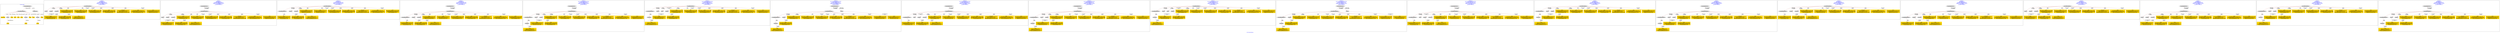 digraph n0 {
fontcolor="blue"
remincross="true"
label="s10-s-18-artworks.json"
subgraph cluster_0 {
label="1-correct model"
n2[style="filled",color="white",fillcolor="lightgray",label="CulturalHeritageObject1"];
n3[shape="plaintext",style="filled",fillcolor="gold",label="dateCreated"];
n4[style="filled",color="white",fillcolor="lightgray",label="Person1"];
n5[shape="plaintext",style="filled",fillcolor="gold",label="values"];
n6[shape="plaintext",style="filled",fillcolor="gold",label="values"];
n7[shape="plaintext",style="filled",fillcolor="gold",label="values"];
n8[shape="plaintext",style="filled",fillcolor="gold",label="values"];
n9[style="filled",color="white",fillcolor="lightgray",label="Concept1"];
n10[shape="plaintext",style="filled",fillcolor="gold",label="values"];
n11[shape="plaintext",style="filled",fillcolor="gold",label="values"];
n12[style="filled",color="white",fillcolor="lightgray",label="Concept2"];
n13[shape="plaintext",style="filled",fillcolor="gold",label="values"];
n14[style="filled",color="white",fillcolor="lightgray",label="EuropeanaAggregation1"];
n15[style="filled",color="white",fillcolor="lightgray",label="WebResource1"];
n16[shape="plaintext",style="filled",fillcolor="gold",label="values"];
n17[shape="plaintext",style="filled",fillcolor="gold",label="values"];
n18[shape="plaintext",style="filled",fillcolor="gold",label="values"];
}
subgraph cluster_1 {
label="candidate 0\nlink coherence:1.0\nnode coherence:1.0\nconfidence:0.4608601475055122\nmapping score:0.5869533825018374\ncost:12.99993\n-precision:0.62-recall:0.5"
n20[style="filled",color="white",fillcolor="lightgray",label="CulturalHeritageObject1"];
n21[style="filled",color="white",fillcolor="lightgray",label="Person1"];
n22[style="filled",color="white",fillcolor="lightgray",label="Concept1"];
n23[style="filled",color="white",fillcolor="lightgray",label="Document1"];
n24[shape="plaintext",style="filled",fillcolor="gold",label="values\n[CulturalHeritageObject,provenance,0.317]\n[Person,nameOfThePerson,0.317]\n[CulturalHeritageObject,description,0.217]\n[Document,classLink,0.149]"];
n25[shape="plaintext",style="filled",fillcolor="gold",label="values\n[CulturalHeritageObject,created,0.466]\n[CulturalHeritageObject,description,0.29]\n[CulturalHeritageObject,provenance,0.14]\n[Concept,prefLabel,0.104]"];
n26[shape="plaintext",style="filled",fillcolor="gold",label="values\n[CulturalHeritageObject,description,0.508]\n[CulturalHeritageObject,title,0.217]\n[CulturalHeritageObject,provenance,0.169]\n[Concept,prefLabel,0.106]"];
n27[shape="plaintext",style="filled",fillcolor="gold",label="values\n[CulturalHeritageObject,description,0.481]\n[CulturalHeritageObject,provenance,0.255]\n[CulturalHeritageObject,title,0.202]\n[Person,dateOfDeath,0.062]"];
n28[shape="plaintext",style="filled",fillcolor="gold",label="values\n[Document,classLink,0.591]\n[WebResource,classLink,0.374]\n[CulturalHeritageObject,description,0.028]\n[Person,nameOfThePerson,0.007]"];
n29[shape="plaintext",style="filled",fillcolor="gold",label="values\n[CulturalHeritageObject,provenance,0.748]\n[CulturalHeritageObject,description,0.168]\n[CulturalHeritageObject,title,0.057]\n[Person,nameOfThePerson,0.027]"];
n30[shape="plaintext",style="filled",fillcolor="gold",label="values\n[CulturalHeritageObject,medium,0.792]\n[CulturalHeritageObject,provenance,0.098]\n[CulturalHeritageObject,description,0.055]\n[Concept,prefLabel,0.055]"];
n31[shape="plaintext",style="filled",fillcolor="gold",label="dateCreated\n[CulturalHeritageObject,created,0.53]\n[Person,dateOfDeath,0.301]\n[CulturalHeritageObject,provenance,0.111]\n[CulturalHeritageObject,description,0.058]"];
n32[shape="plaintext",style="filled",fillcolor="gold",label="values\n[CulturalHeritageObject,extent,0.47]\n[CulturalHeritageObject,provenance,0.208]\n[CulturalHeritageObject,accessionNumber,0.193]\n[Person,nameOfThePerson,0.129]"];
n33[shape="plaintext",style="filled",fillcolor="gold",label="values\n[CulturalHeritageObject,description,0.585]\n[CulturalHeritageObject,title,0.19]\n[CulturalHeritageObject,provenance,0.166]\n[WebResource,classLink,0.059]"];
}
subgraph cluster_2 {
label="candidate 1\nlink coherence:1.0\nnode coherence:1.0\nconfidence:0.4608601475055122\nmapping score:0.5869533825018374\ncost:13.99989\n-precision:0.64-recall:0.56"
n35[style="filled",color="white",fillcolor="lightgray",label="CulturalHeritageObject1"];
n36[style="filled",color="white",fillcolor="lightgray",label="Person1"];
n37[style="filled",color="white",fillcolor="lightgray",label="Concept1"];
n38[style="filled",color="white",fillcolor="lightgray",label="Document1"];
n39[style="filled",color="white",fillcolor="lightgray",label="EuropeanaAggregation1"];
n40[shape="plaintext",style="filled",fillcolor="gold",label="values\n[CulturalHeritageObject,provenance,0.317]\n[Person,nameOfThePerson,0.317]\n[CulturalHeritageObject,description,0.217]\n[Document,classLink,0.149]"];
n41[shape="plaintext",style="filled",fillcolor="gold",label="values\n[CulturalHeritageObject,created,0.466]\n[CulturalHeritageObject,description,0.29]\n[CulturalHeritageObject,provenance,0.14]\n[Concept,prefLabel,0.104]"];
n42[shape="plaintext",style="filled",fillcolor="gold",label="values\n[CulturalHeritageObject,description,0.508]\n[CulturalHeritageObject,title,0.217]\n[CulturalHeritageObject,provenance,0.169]\n[Concept,prefLabel,0.106]"];
n43[shape="plaintext",style="filled",fillcolor="gold",label="values\n[CulturalHeritageObject,description,0.481]\n[CulturalHeritageObject,provenance,0.255]\n[CulturalHeritageObject,title,0.202]\n[Person,dateOfDeath,0.062]"];
n44[shape="plaintext",style="filled",fillcolor="gold",label="values\n[Document,classLink,0.591]\n[WebResource,classLink,0.374]\n[CulturalHeritageObject,description,0.028]\n[Person,nameOfThePerson,0.007]"];
n45[shape="plaintext",style="filled",fillcolor="gold",label="values\n[CulturalHeritageObject,provenance,0.748]\n[CulturalHeritageObject,description,0.168]\n[CulturalHeritageObject,title,0.057]\n[Person,nameOfThePerson,0.027]"];
n46[shape="plaintext",style="filled",fillcolor="gold",label="values\n[CulturalHeritageObject,medium,0.792]\n[CulturalHeritageObject,provenance,0.098]\n[CulturalHeritageObject,description,0.055]\n[Concept,prefLabel,0.055]"];
n47[shape="plaintext",style="filled",fillcolor="gold",label="dateCreated\n[CulturalHeritageObject,created,0.53]\n[Person,dateOfDeath,0.301]\n[CulturalHeritageObject,provenance,0.111]\n[CulturalHeritageObject,description,0.058]"];
n48[shape="plaintext",style="filled",fillcolor="gold",label="values\n[CulturalHeritageObject,extent,0.47]\n[CulturalHeritageObject,provenance,0.208]\n[CulturalHeritageObject,accessionNumber,0.193]\n[Person,nameOfThePerson,0.129]"];
n49[shape="plaintext",style="filled",fillcolor="gold",label="values\n[CulturalHeritageObject,description,0.585]\n[CulturalHeritageObject,title,0.19]\n[CulturalHeritageObject,provenance,0.166]\n[WebResource,classLink,0.059]"];
}
subgraph cluster_3 {
label="candidate 10\nlink coherence:1.0\nnode coherence:1.0\nconfidence:0.44407279781215986\nmapping score:0.58135759927072\ncost:12.99998\n-precision:0.38-recall:0.31"
n51[style="filled",color="white",fillcolor="lightgray",label="CulturalHeritageObject1"];
n52[style="filled",color="white",fillcolor="lightgray",label="CulturalHeritageObject2"];
n53[style="filled",color="white",fillcolor="lightgray",label="Concept1"];
n54[style="filled",color="white",fillcolor="lightgray",label="Document1"];
n55[shape="plaintext",style="filled",fillcolor="gold",label="values\n[CulturalHeritageObject,description,0.508]\n[CulturalHeritageObject,title,0.217]\n[CulturalHeritageObject,provenance,0.169]\n[Concept,prefLabel,0.106]"];
n56[shape="plaintext",style="filled",fillcolor="gold",label="values\n[CulturalHeritageObject,created,0.466]\n[CulturalHeritageObject,description,0.29]\n[CulturalHeritageObject,provenance,0.14]\n[Concept,prefLabel,0.104]"];
n57[shape="plaintext",style="filled",fillcolor="gold",label="values\n[CulturalHeritageObject,description,0.585]\n[CulturalHeritageObject,title,0.19]\n[CulturalHeritageObject,provenance,0.166]\n[WebResource,classLink,0.059]"];
n58[shape="plaintext",style="filled",fillcolor="gold",label="values\n[CulturalHeritageObject,provenance,0.317]\n[Person,nameOfThePerson,0.317]\n[CulturalHeritageObject,description,0.217]\n[Document,classLink,0.149]"];
n59[shape="plaintext",style="filled",fillcolor="gold",label="values\n[Document,classLink,0.591]\n[WebResource,classLink,0.374]\n[CulturalHeritageObject,description,0.028]\n[Person,nameOfThePerson,0.007]"];
n60[shape="plaintext",style="filled",fillcolor="gold",label="values\n[CulturalHeritageObject,provenance,0.748]\n[CulturalHeritageObject,description,0.168]\n[CulturalHeritageObject,title,0.057]\n[Person,nameOfThePerson,0.027]"];
n61[shape="plaintext",style="filled",fillcolor="gold",label="values\n[CulturalHeritageObject,medium,0.792]\n[CulturalHeritageObject,provenance,0.098]\n[CulturalHeritageObject,description,0.055]\n[Concept,prefLabel,0.055]"];
n62[shape="plaintext",style="filled",fillcolor="gold",label="dateCreated\n[CulturalHeritageObject,created,0.53]\n[Person,dateOfDeath,0.301]\n[CulturalHeritageObject,provenance,0.111]\n[CulturalHeritageObject,description,0.058]"];
n63[shape="plaintext",style="filled",fillcolor="gold",label="values\n[CulturalHeritageObject,extent,0.47]\n[CulturalHeritageObject,provenance,0.208]\n[CulturalHeritageObject,accessionNumber,0.193]\n[Person,nameOfThePerson,0.129]"];
n64[shape="plaintext",style="filled",fillcolor="gold",label="values\n[CulturalHeritageObject,description,0.481]\n[CulturalHeritageObject,provenance,0.255]\n[CulturalHeritageObject,title,0.202]\n[Person,dateOfDeath,0.062]"];
}
subgraph cluster_4 {
label="candidate 11\nlink coherence:1.0\nnode coherence:1.0\nconfidence:0.44407279781215986\nmapping score:0.58135759927072\ncost:13.99994\n-precision:0.43-recall:0.38"
n66[style="filled",color="white",fillcolor="lightgray",label="CulturalHeritageObject1"];
n67[style="filled",color="white",fillcolor="lightgray",label="CulturalHeritageObject2"];
n68[style="filled",color="white",fillcolor="lightgray",label="Concept1"];
n69[style="filled",color="white",fillcolor="lightgray",label="Document1"];
n70[style="filled",color="white",fillcolor="lightgray",label="EuropeanaAggregation1"];
n71[shape="plaintext",style="filled",fillcolor="gold",label="values\n[CulturalHeritageObject,description,0.508]\n[CulturalHeritageObject,title,0.217]\n[CulturalHeritageObject,provenance,0.169]\n[Concept,prefLabel,0.106]"];
n72[shape="plaintext",style="filled",fillcolor="gold",label="values\n[CulturalHeritageObject,created,0.466]\n[CulturalHeritageObject,description,0.29]\n[CulturalHeritageObject,provenance,0.14]\n[Concept,prefLabel,0.104]"];
n73[shape="plaintext",style="filled",fillcolor="gold",label="values\n[CulturalHeritageObject,description,0.585]\n[CulturalHeritageObject,title,0.19]\n[CulturalHeritageObject,provenance,0.166]\n[WebResource,classLink,0.059]"];
n74[shape="plaintext",style="filled",fillcolor="gold",label="values\n[CulturalHeritageObject,provenance,0.317]\n[Person,nameOfThePerson,0.317]\n[CulturalHeritageObject,description,0.217]\n[Document,classLink,0.149]"];
n75[shape="plaintext",style="filled",fillcolor="gold",label="values\n[Document,classLink,0.591]\n[WebResource,classLink,0.374]\n[CulturalHeritageObject,description,0.028]\n[Person,nameOfThePerson,0.007]"];
n76[shape="plaintext",style="filled",fillcolor="gold",label="values\n[CulturalHeritageObject,provenance,0.748]\n[CulturalHeritageObject,description,0.168]\n[CulturalHeritageObject,title,0.057]\n[Person,nameOfThePerson,0.027]"];
n77[shape="plaintext",style="filled",fillcolor="gold",label="values\n[CulturalHeritageObject,medium,0.792]\n[CulturalHeritageObject,provenance,0.098]\n[CulturalHeritageObject,description,0.055]\n[Concept,prefLabel,0.055]"];
n78[shape="plaintext",style="filled",fillcolor="gold",label="dateCreated\n[CulturalHeritageObject,created,0.53]\n[Person,dateOfDeath,0.301]\n[CulturalHeritageObject,provenance,0.111]\n[CulturalHeritageObject,description,0.058]"];
n79[shape="plaintext",style="filled",fillcolor="gold",label="values\n[CulturalHeritageObject,extent,0.47]\n[CulturalHeritageObject,provenance,0.208]\n[CulturalHeritageObject,accessionNumber,0.193]\n[Person,nameOfThePerson,0.129]"];
n80[shape="plaintext",style="filled",fillcolor="gold",label="values\n[CulturalHeritageObject,description,0.481]\n[CulturalHeritageObject,provenance,0.255]\n[CulturalHeritageObject,title,0.202]\n[Person,dateOfDeath,0.062]"];
}
subgraph cluster_5 {
label="candidate 12\nlink coherence:0.9333333333333333\nnode coherence:1.0\nconfidence:0.4608601475055122\nmapping score:0.5869533825018374\ncost:14.99987\n-precision:0.53-recall:0.5"
n82[style="filled",color="white",fillcolor="lightgray",label="CulturalHeritageObject1"];
n83[style="filled",color="white",fillcolor="lightgray",label="CulturalHeritageObject2"];
n84[style="filled",color="white",fillcolor="lightgray",label="Person1"];
n85[style="filled",color="white",fillcolor="lightgray",label="Concept1"];
n86[style="filled",color="white",fillcolor="lightgray",label="Document2"];
n87[style="filled",color="white",fillcolor="lightgray",label="EuropeanaAggregation1"];
n88[shape="plaintext",style="filled",fillcolor="gold",label="values\n[CulturalHeritageObject,provenance,0.317]\n[Person,nameOfThePerson,0.317]\n[CulturalHeritageObject,description,0.217]\n[Document,classLink,0.149]"];
n89[shape="plaintext",style="filled",fillcolor="gold",label="values\n[CulturalHeritageObject,created,0.466]\n[CulturalHeritageObject,description,0.29]\n[CulturalHeritageObject,provenance,0.14]\n[Concept,prefLabel,0.104]"];
n90[shape="plaintext",style="filled",fillcolor="gold",label="values\n[CulturalHeritageObject,description,0.508]\n[CulturalHeritageObject,title,0.217]\n[CulturalHeritageObject,provenance,0.169]\n[Concept,prefLabel,0.106]"];
n91[shape="plaintext",style="filled",fillcolor="gold",label="values\n[CulturalHeritageObject,description,0.481]\n[CulturalHeritageObject,provenance,0.255]\n[CulturalHeritageObject,title,0.202]\n[Person,dateOfDeath,0.062]"];
n92[shape="plaintext",style="filled",fillcolor="gold",label="values\n[CulturalHeritageObject,provenance,0.748]\n[CulturalHeritageObject,description,0.168]\n[CulturalHeritageObject,title,0.057]\n[Person,nameOfThePerson,0.027]"];
n93[shape="plaintext",style="filled",fillcolor="gold",label="values\n[CulturalHeritageObject,medium,0.792]\n[CulturalHeritageObject,provenance,0.098]\n[CulturalHeritageObject,description,0.055]\n[Concept,prefLabel,0.055]"];
n94[shape="plaintext",style="filled",fillcolor="gold",label="dateCreated\n[CulturalHeritageObject,created,0.53]\n[Person,dateOfDeath,0.301]\n[CulturalHeritageObject,provenance,0.111]\n[CulturalHeritageObject,description,0.058]"];
n95[shape="plaintext",style="filled",fillcolor="gold",label="values\n[CulturalHeritageObject,extent,0.47]\n[CulturalHeritageObject,provenance,0.208]\n[CulturalHeritageObject,accessionNumber,0.193]\n[Person,nameOfThePerson,0.129]"];
n96[shape="plaintext",style="filled",fillcolor="gold",label="values\n[Document,classLink,0.591]\n[WebResource,classLink,0.374]\n[CulturalHeritageObject,description,0.028]\n[Person,nameOfThePerson,0.007]"];
n97[shape="plaintext",style="filled",fillcolor="gold",label="values\n[CulturalHeritageObject,description,0.585]\n[CulturalHeritageObject,title,0.19]\n[CulturalHeritageObject,provenance,0.166]\n[WebResource,classLink,0.059]"];
}
subgraph cluster_6 {
label="candidate 13\nlink coherence:0.9333333333333333\nnode coherence:1.0\nconfidence:0.4608601475055122\nmapping score:0.5869533825018374\ncost:14.99992\n-precision:0.53-recall:0.5"
n99[style="filled",color="white",fillcolor="lightgray",label="CulturalHeritageObject1"];
n100[style="filled",color="white",fillcolor="lightgray",label="CulturalHeritageObject2"];
n101[style="filled",color="white",fillcolor="lightgray",label="Person1"];
n102[style="filled",color="white",fillcolor="lightgray",label="Place1"];
n103[style="filled",color="white",fillcolor="lightgray",label="Concept1"];
n104[style="filled",color="white",fillcolor="lightgray",label="Document2"];
n105[shape="plaintext",style="filled",fillcolor="gold",label="values\n[CulturalHeritageObject,provenance,0.317]\n[Person,nameOfThePerson,0.317]\n[CulturalHeritageObject,description,0.217]\n[Document,classLink,0.149]"];
n106[shape="plaintext",style="filled",fillcolor="gold",label="values\n[CulturalHeritageObject,created,0.466]\n[CulturalHeritageObject,description,0.29]\n[CulturalHeritageObject,provenance,0.14]\n[Concept,prefLabel,0.104]"];
n107[shape="plaintext",style="filled",fillcolor="gold",label="values\n[CulturalHeritageObject,description,0.508]\n[CulturalHeritageObject,title,0.217]\n[CulturalHeritageObject,provenance,0.169]\n[Concept,prefLabel,0.106]"];
n108[shape="plaintext",style="filled",fillcolor="gold",label="values\n[CulturalHeritageObject,description,0.481]\n[CulturalHeritageObject,provenance,0.255]\n[CulturalHeritageObject,title,0.202]\n[Person,dateOfDeath,0.062]"];
n109[shape="plaintext",style="filled",fillcolor="gold",label="values\n[CulturalHeritageObject,provenance,0.748]\n[CulturalHeritageObject,description,0.168]\n[CulturalHeritageObject,title,0.057]\n[Person,nameOfThePerson,0.027]"];
n110[shape="plaintext",style="filled",fillcolor="gold",label="values\n[CulturalHeritageObject,medium,0.792]\n[CulturalHeritageObject,provenance,0.098]\n[CulturalHeritageObject,description,0.055]\n[Concept,prefLabel,0.055]"];
n111[shape="plaintext",style="filled",fillcolor="gold",label="dateCreated\n[CulturalHeritageObject,created,0.53]\n[Person,dateOfDeath,0.301]\n[CulturalHeritageObject,provenance,0.111]\n[CulturalHeritageObject,description,0.058]"];
n112[shape="plaintext",style="filled",fillcolor="gold",label="values\n[CulturalHeritageObject,extent,0.47]\n[CulturalHeritageObject,provenance,0.208]\n[CulturalHeritageObject,accessionNumber,0.193]\n[Person,nameOfThePerson,0.129]"];
n113[shape="plaintext",style="filled",fillcolor="gold",label="values\n[Document,classLink,0.591]\n[WebResource,classLink,0.374]\n[CulturalHeritageObject,description,0.028]\n[Person,nameOfThePerson,0.007]"];
n114[shape="plaintext",style="filled",fillcolor="gold",label="values\n[CulturalHeritageObject,description,0.585]\n[CulturalHeritageObject,title,0.19]\n[CulturalHeritageObject,provenance,0.166]\n[WebResource,classLink,0.059]"];
}
subgraph cluster_7 {
label="candidate 14\nlink coherence:0.9333333333333333\nnode coherence:1.0\nconfidence:0.4608601475055122\nmapping score:0.5869533825018374\ncost:114.009942\n-precision:0.53-recall:0.5"
n116[style="filled",color="white",fillcolor="lightgray",label="CulturalHeritageObject1"];
n117[style="filled",color="white",fillcolor="lightgray",label="CulturalHeritageObject2"];
n118[style="filled",color="white",fillcolor="lightgray",label="Concept1"];
n119[style="filled",color="white",fillcolor="lightgray",label="Document2"];
n120[style="filled",color="white",fillcolor="lightgray",label="EuropeanaAggregation1"];
n121[style="filled",color="white",fillcolor="lightgray",label="Person1"];
n122[shape="plaintext",style="filled",fillcolor="gold",label="values\n[CulturalHeritageObject,provenance,0.317]\n[Person,nameOfThePerson,0.317]\n[CulturalHeritageObject,description,0.217]\n[Document,classLink,0.149]"];
n123[shape="plaintext",style="filled",fillcolor="gold",label="values\n[CulturalHeritageObject,created,0.466]\n[CulturalHeritageObject,description,0.29]\n[CulturalHeritageObject,provenance,0.14]\n[Concept,prefLabel,0.104]"];
n124[shape="plaintext",style="filled",fillcolor="gold",label="values\n[CulturalHeritageObject,description,0.508]\n[CulturalHeritageObject,title,0.217]\n[CulturalHeritageObject,provenance,0.169]\n[Concept,prefLabel,0.106]"];
n125[shape="plaintext",style="filled",fillcolor="gold",label="values\n[CulturalHeritageObject,description,0.481]\n[CulturalHeritageObject,provenance,0.255]\n[CulturalHeritageObject,title,0.202]\n[Person,dateOfDeath,0.062]"];
n126[shape="plaintext",style="filled",fillcolor="gold",label="values\n[CulturalHeritageObject,provenance,0.748]\n[CulturalHeritageObject,description,0.168]\n[CulturalHeritageObject,title,0.057]\n[Person,nameOfThePerson,0.027]"];
n127[shape="plaintext",style="filled",fillcolor="gold",label="values\n[CulturalHeritageObject,medium,0.792]\n[CulturalHeritageObject,provenance,0.098]\n[CulturalHeritageObject,description,0.055]\n[Concept,prefLabel,0.055]"];
n128[shape="plaintext",style="filled",fillcolor="gold",label="dateCreated\n[CulturalHeritageObject,created,0.53]\n[Person,dateOfDeath,0.301]\n[CulturalHeritageObject,provenance,0.111]\n[CulturalHeritageObject,description,0.058]"];
n129[shape="plaintext",style="filled",fillcolor="gold",label="values\n[CulturalHeritageObject,extent,0.47]\n[CulturalHeritageObject,provenance,0.208]\n[CulturalHeritageObject,accessionNumber,0.193]\n[Person,nameOfThePerson,0.129]"];
n130[shape="plaintext",style="filled",fillcolor="gold",label="values\n[Document,classLink,0.591]\n[WebResource,classLink,0.374]\n[CulturalHeritageObject,description,0.028]\n[Person,nameOfThePerson,0.007]"];
n131[shape="plaintext",style="filled",fillcolor="gold",label="values\n[CulturalHeritageObject,description,0.585]\n[CulturalHeritageObject,title,0.19]\n[CulturalHeritageObject,provenance,0.166]\n[WebResource,classLink,0.059]"];
}
subgraph cluster_8 {
label="candidate 15\nlink coherence:0.9333333333333333\nnode coherence:1.0\nconfidence:0.4556291653456105\nmapping score:0.5852097217818703\ncost:14.99994\n-precision:0.53-recall:0.5"
n133[style="filled",color="white",fillcolor="lightgray",label="CulturalHeritageObject1"];
n134[style="filled",color="white",fillcolor="lightgray",label="CulturalHeritageObject2"];
n135[style="filled",color="white",fillcolor="lightgray",label="Place1"];
n136[style="filled",color="white",fillcolor="lightgray",label="Concept1"];
n137[style="filled",color="white",fillcolor="lightgray",label="Document1"];
n138[style="filled",color="white",fillcolor="lightgray",label="EuropeanaAggregation1"];
n139[shape="plaintext",style="filled",fillcolor="gold",label="values\n[CulturalHeritageObject,description,0.508]\n[CulturalHeritageObject,title,0.217]\n[CulturalHeritageObject,provenance,0.169]\n[Concept,prefLabel,0.106]"];
n140[shape="plaintext",style="filled",fillcolor="gold",label="values\n[CulturalHeritageObject,created,0.466]\n[CulturalHeritageObject,description,0.29]\n[CulturalHeritageObject,provenance,0.14]\n[Concept,prefLabel,0.104]"];
n141[shape="plaintext",style="filled",fillcolor="gold",label="values\n[CulturalHeritageObject,description,0.481]\n[CulturalHeritageObject,provenance,0.255]\n[CulturalHeritageObject,title,0.202]\n[Person,dateOfDeath,0.062]"];
n142[shape="plaintext",style="filled",fillcolor="gold",label="values\n[CulturalHeritageObject,provenance,0.317]\n[Person,nameOfThePerson,0.317]\n[CulturalHeritageObject,description,0.217]\n[Document,classLink,0.149]"];
n143[shape="plaintext",style="filled",fillcolor="gold",label="values\n[Document,classLink,0.591]\n[WebResource,classLink,0.374]\n[CulturalHeritageObject,description,0.028]\n[Person,nameOfThePerson,0.007]"];
n144[shape="plaintext",style="filled",fillcolor="gold",label="values\n[CulturalHeritageObject,provenance,0.748]\n[CulturalHeritageObject,description,0.168]\n[CulturalHeritageObject,title,0.057]\n[Person,nameOfThePerson,0.027]"];
n145[shape="plaintext",style="filled",fillcolor="gold",label="values\n[CulturalHeritageObject,medium,0.792]\n[CulturalHeritageObject,provenance,0.098]\n[CulturalHeritageObject,description,0.055]\n[Concept,prefLabel,0.055]"];
n146[shape="plaintext",style="filled",fillcolor="gold",label="dateCreated\n[CulturalHeritageObject,created,0.53]\n[Person,dateOfDeath,0.301]\n[CulturalHeritageObject,provenance,0.111]\n[CulturalHeritageObject,description,0.058]"];
n147[shape="plaintext",style="filled",fillcolor="gold",label="values\n[CulturalHeritageObject,extent,0.47]\n[CulturalHeritageObject,provenance,0.208]\n[CulturalHeritageObject,accessionNumber,0.193]\n[Person,nameOfThePerson,0.129]"];
n148[shape="plaintext",style="filled",fillcolor="gold",label="values\n[CulturalHeritageObject,description,0.585]\n[CulturalHeritageObject,title,0.19]\n[CulturalHeritageObject,provenance,0.166]\n[WebResource,classLink,0.059]"];
}
subgraph cluster_9 {
label="candidate 16\nlink coherence:0.9333333333333333\nnode coherence:1.0\nconfidence:0.450853811431356\nmapping score:0.5836179371437854\ncost:14.99987\n-precision:0.6-recall:0.56"
n150[style="filled",color="white",fillcolor="lightgray",label="CulturalHeritageObject1"];
n151[style="filled",color="white",fillcolor="lightgray",label="CulturalHeritageObject2"];
n152[style="filled",color="white",fillcolor="lightgray",label="Person1"];
n153[style="filled",color="white",fillcolor="lightgray",label="Concept1"];
n154[style="filled",color="white",fillcolor="lightgray",label="Document2"];
n155[style="filled",color="white",fillcolor="lightgray",label="EuropeanaAggregation1"];
n156[shape="plaintext",style="filled",fillcolor="gold",label="values\n[CulturalHeritageObject,provenance,0.317]\n[Person,nameOfThePerson,0.317]\n[CulturalHeritageObject,description,0.217]\n[Document,classLink,0.149]"];
n157[shape="plaintext",style="filled",fillcolor="gold",label="values\n[CulturalHeritageObject,created,0.466]\n[CulturalHeritageObject,description,0.29]\n[CulturalHeritageObject,provenance,0.14]\n[Concept,prefLabel,0.104]"];
n158[shape="plaintext",style="filled",fillcolor="gold",label="values\n[CulturalHeritageObject,description,0.481]\n[CulturalHeritageObject,provenance,0.255]\n[CulturalHeritageObject,title,0.202]\n[Person,dateOfDeath,0.062]"];
n159[shape="plaintext",style="filled",fillcolor="gold",label="values\n[CulturalHeritageObject,description,0.508]\n[CulturalHeritageObject,title,0.217]\n[CulturalHeritageObject,provenance,0.169]\n[Concept,prefLabel,0.106]"];
n160[shape="plaintext",style="filled",fillcolor="gold",label="values\n[CulturalHeritageObject,provenance,0.748]\n[CulturalHeritageObject,description,0.168]\n[CulturalHeritageObject,title,0.057]\n[Person,nameOfThePerson,0.027]"];
n161[shape="plaintext",style="filled",fillcolor="gold",label="values\n[CulturalHeritageObject,medium,0.792]\n[CulturalHeritageObject,provenance,0.098]\n[CulturalHeritageObject,description,0.055]\n[Concept,prefLabel,0.055]"];
n162[shape="plaintext",style="filled",fillcolor="gold",label="dateCreated\n[CulturalHeritageObject,created,0.53]\n[Person,dateOfDeath,0.301]\n[CulturalHeritageObject,provenance,0.111]\n[CulturalHeritageObject,description,0.058]"];
n163[shape="plaintext",style="filled",fillcolor="gold",label="values\n[CulturalHeritageObject,extent,0.47]\n[CulturalHeritageObject,provenance,0.208]\n[CulturalHeritageObject,accessionNumber,0.193]\n[Person,nameOfThePerson,0.129]"];
n164[shape="plaintext",style="filled",fillcolor="gold",label="values\n[Document,classLink,0.591]\n[WebResource,classLink,0.374]\n[CulturalHeritageObject,description,0.028]\n[Person,nameOfThePerson,0.007]"];
n165[shape="plaintext",style="filled",fillcolor="gold",label="values\n[CulturalHeritageObject,description,0.585]\n[CulturalHeritageObject,title,0.19]\n[CulturalHeritageObject,provenance,0.166]\n[WebResource,classLink,0.059]"];
}
subgraph cluster_10 {
label="candidate 17\nlink coherence:0.9333333333333333\nnode coherence:1.0\nconfidence:0.450853811431356\nmapping score:0.5836179371437854\ncost:14.99992\n-precision:0.6-recall:0.56"
n167[style="filled",color="white",fillcolor="lightgray",label="CulturalHeritageObject1"];
n168[style="filled",color="white",fillcolor="lightgray",label="CulturalHeritageObject2"];
n169[style="filled",color="white",fillcolor="lightgray",label="Person1"];
n170[style="filled",color="white",fillcolor="lightgray",label="Place1"];
n171[style="filled",color="white",fillcolor="lightgray",label="Concept1"];
n172[style="filled",color="white",fillcolor="lightgray",label="Document2"];
n173[shape="plaintext",style="filled",fillcolor="gold",label="values\n[CulturalHeritageObject,provenance,0.317]\n[Person,nameOfThePerson,0.317]\n[CulturalHeritageObject,description,0.217]\n[Document,classLink,0.149]"];
n174[shape="plaintext",style="filled",fillcolor="gold",label="values\n[CulturalHeritageObject,created,0.466]\n[CulturalHeritageObject,description,0.29]\n[CulturalHeritageObject,provenance,0.14]\n[Concept,prefLabel,0.104]"];
n175[shape="plaintext",style="filled",fillcolor="gold",label="values\n[CulturalHeritageObject,description,0.481]\n[CulturalHeritageObject,provenance,0.255]\n[CulturalHeritageObject,title,0.202]\n[Person,dateOfDeath,0.062]"];
n176[shape="plaintext",style="filled",fillcolor="gold",label="values\n[CulturalHeritageObject,description,0.508]\n[CulturalHeritageObject,title,0.217]\n[CulturalHeritageObject,provenance,0.169]\n[Concept,prefLabel,0.106]"];
n177[shape="plaintext",style="filled",fillcolor="gold",label="values\n[CulturalHeritageObject,provenance,0.748]\n[CulturalHeritageObject,description,0.168]\n[CulturalHeritageObject,title,0.057]\n[Person,nameOfThePerson,0.027]"];
n178[shape="plaintext",style="filled",fillcolor="gold",label="values\n[CulturalHeritageObject,medium,0.792]\n[CulturalHeritageObject,provenance,0.098]\n[CulturalHeritageObject,description,0.055]\n[Concept,prefLabel,0.055]"];
n179[shape="plaintext",style="filled",fillcolor="gold",label="dateCreated\n[CulturalHeritageObject,created,0.53]\n[Person,dateOfDeath,0.301]\n[CulturalHeritageObject,provenance,0.111]\n[CulturalHeritageObject,description,0.058]"];
n180[shape="plaintext",style="filled",fillcolor="gold",label="values\n[CulturalHeritageObject,extent,0.47]\n[CulturalHeritageObject,provenance,0.208]\n[CulturalHeritageObject,accessionNumber,0.193]\n[Person,nameOfThePerson,0.129]"];
n181[shape="plaintext",style="filled",fillcolor="gold",label="values\n[Document,classLink,0.591]\n[WebResource,classLink,0.374]\n[CulturalHeritageObject,description,0.028]\n[Person,nameOfThePerson,0.007]"];
n182[shape="plaintext",style="filled",fillcolor="gold",label="values\n[CulturalHeritageObject,description,0.585]\n[CulturalHeritageObject,title,0.19]\n[CulturalHeritageObject,provenance,0.166]\n[WebResource,classLink,0.059]"];
}
subgraph cluster_11 {
label="candidate 18\nlink coherence:0.9333333333333333\nnode coherence:1.0\nconfidence:0.450853811431356\nmapping score:0.5836179371437854\ncost:114.009942\n-precision:0.6-recall:0.56"
n184[style="filled",color="white",fillcolor="lightgray",label="CulturalHeritageObject1"];
n185[style="filled",color="white",fillcolor="lightgray",label="CulturalHeritageObject2"];
n186[style="filled",color="white",fillcolor="lightgray",label="Concept1"];
n187[style="filled",color="white",fillcolor="lightgray",label="Document2"];
n188[style="filled",color="white",fillcolor="lightgray",label="EuropeanaAggregation1"];
n189[style="filled",color="white",fillcolor="lightgray",label="Person1"];
n190[shape="plaintext",style="filled",fillcolor="gold",label="values\n[CulturalHeritageObject,provenance,0.317]\n[Person,nameOfThePerson,0.317]\n[CulturalHeritageObject,description,0.217]\n[Document,classLink,0.149]"];
n191[shape="plaintext",style="filled",fillcolor="gold",label="values\n[CulturalHeritageObject,created,0.466]\n[CulturalHeritageObject,description,0.29]\n[CulturalHeritageObject,provenance,0.14]\n[Concept,prefLabel,0.104]"];
n192[shape="plaintext",style="filled",fillcolor="gold",label="values\n[CulturalHeritageObject,description,0.481]\n[CulturalHeritageObject,provenance,0.255]\n[CulturalHeritageObject,title,0.202]\n[Person,dateOfDeath,0.062]"];
n193[shape="plaintext",style="filled",fillcolor="gold",label="values\n[CulturalHeritageObject,description,0.508]\n[CulturalHeritageObject,title,0.217]\n[CulturalHeritageObject,provenance,0.169]\n[Concept,prefLabel,0.106]"];
n194[shape="plaintext",style="filled",fillcolor="gold",label="values\n[CulturalHeritageObject,provenance,0.748]\n[CulturalHeritageObject,description,0.168]\n[CulturalHeritageObject,title,0.057]\n[Person,nameOfThePerson,0.027]"];
n195[shape="plaintext",style="filled",fillcolor="gold",label="values\n[CulturalHeritageObject,medium,0.792]\n[CulturalHeritageObject,provenance,0.098]\n[CulturalHeritageObject,description,0.055]\n[Concept,prefLabel,0.055]"];
n196[shape="plaintext",style="filled",fillcolor="gold",label="dateCreated\n[CulturalHeritageObject,created,0.53]\n[Person,dateOfDeath,0.301]\n[CulturalHeritageObject,provenance,0.111]\n[CulturalHeritageObject,description,0.058]"];
n197[shape="plaintext",style="filled",fillcolor="gold",label="values\n[CulturalHeritageObject,extent,0.47]\n[CulturalHeritageObject,provenance,0.208]\n[CulturalHeritageObject,accessionNumber,0.193]\n[Person,nameOfThePerson,0.129]"];
n198[shape="plaintext",style="filled",fillcolor="gold",label="values\n[Document,classLink,0.591]\n[WebResource,classLink,0.374]\n[CulturalHeritageObject,description,0.028]\n[Person,nameOfThePerson,0.007]"];
n199[shape="plaintext",style="filled",fillcolor="gold",label="values\n[CulturalHeritageObject,description,0.585]\n[CulturalHeritageObject,title,0.19]\n[CulturalHeritageObject,provenance,0.166]\n[WebResource,classLink,0.059]"];
}
subgraph cluster_12 {
label="candidate 19\nlink coherence:0.9333333333333333\nnode coherence:1.0\nconfidence:0.44407279781215986\nmapping score:0.58135759927072\ncost:14.99994\n-precision:0.4-recall:0.38"
n201[style="filled",color="white",fillcolor="lightgray",label="CulturalHeritageObject1"];
n202[style="filled",color="white",fillcolor="lightgray",label="CulturalHeritageObject2"];
n203[style="filled",color="white",fillcolor="lightgray",label="Place1"];
n204[style="filled",color="white",fillcolor="lightgray",label="Concept1"];
n205[style="filled",color="white",fillcolor="lightgray",label="Document1"];
n206[style="filled",color="white",fillcolor="lightgray",label="EuropeanaAggregation1"];
n207[shape="plaintext",style="filled",fillcolor="gold",label="values\n[CulturalHeritageObject,description,0.508]\n[CulturalHeritageObject,title,0.217]\n[CulturalHeritageObject,provenance,0.169]\n[Concept,prefLabel,0.106]"];
n208[shape="plaintext",style="filled",fillcolor="gold",label="values\n[CulturalHeritageObject,created,0.466]\n[CulturalHeritageObject,description,0.29]\n[CulturalHeritageObject,provenance,0.14]\n[Concept,prefLabel,0.104]"];
n209[shape="plaintext",style="filled",fillcolor="gold",label="values\n[CulturalHeritageObject,description,0.585]\n[CulturalHeritageObject,title,0.19]\n[CulturalHeritageObject,provenance,0.166]\n[WebResource,classLink,0.059]"];
n210[shape="plaintext",style="filled",fillcolor="gold",label="values\n[CulturalHeritageObject,provenance,0.317]\n[Person,nameOfThePerson,0.317]\n[CulturalHeritageObject,description,0.217]\n[Document,classLink,0.149]"];
n211[shape="plaintext",style="filled",fillcolor="gold",label="values\n[Document,classLink,0.591]\n[WebResource,classLink,0.374]\n[CulturalHeritageObject,description,0.028]\n[Person,nameOfThePerson,0.007]"];
n212[shape="plaintext",style="filled",fillcolor="gold",label="values\n[CulturalHeritageObject,provenance,0.748]\n[CulturalHeritageObject,description,0.168]\n[CulturalHeritageObject,title,0.057]\n[Person,nameOfThePerson,0.027]"];
n213[shape="plaintext",style="filled",fillcolor="gold",label="values\n[CulturalHeritageObject,medium,0.792]\n[CulturalHeritageObject,provenance,0.098]\n[CulturalHeritageObject,description,0.055]\n[Concept,prefLabel,0.055]"];
n214[shape="plaintext",style="filled",fillcolor="gold",label="dateCreated\n[CulturalHeritageObject,created,0.53]\n[Person,dateOfDeath,0.301]\n[CulturalHeritageObject,provenance,0.111]\n[CulturalHeritageObject,description,0.058]"];
n215[shape="plaintext",style="filled",fillcolor="gold",label="values\n[CulturalHeritageObject,extent,0.47]\n[CulturalHeritageObject,provenance,0.208]\n[CulturalHeritageObject,accessionNumber,0.193]\n[Person,nameOfThePerson,0.129]"];
n216[shape="plaintext",style="filled",fillcolor="gold",label="values\n[CulturalHeritageObject,description,0.481]\n[CulturalHeritageObject,provenance,0.255]\n[CulturalHeritageObject,title,0.202]\n[Person,dateOfDeath,0.062]"];
}
subgraph cluster_13 {
label="candidate 2\nlink coherence:1.0\nnode coherence:1.0\nconfidence:0.4608601475055122\nmapping score:0.5869533825018374\ncost:13.99992\n-precision:0.57-recall:0.5"
n218[style="filled",color="white",fillcolor="lightgray",label="CulturalHeritageObject1"];
n219[style="filled",color="white",fillcolor="lightgray",label="CulturalHeritageObject2"];
n220[style="filled",color="white",fillcolor="lightgray",label="Person1"];
n221[style="filled",color="white",fillcolor="lightgray",label="Concept1"];
n222[style="filled",color="white",fillcolor="lightgray",label="Document2"];
n223[shape="plaintext",style="filled",fillcolor="gold",label="values\n[CulturalHeritageObject,provenance,0.317]\n[Person,nameOfThePerson,0.317]\n[CulturalHeritageObject,description,0.217]\n[Document,classLink,0.149]"];
n224[shape="plaintext",style="filled",fillcolor="gold",label="values\n[CulturalHeritageObject,created,0.466]\n[CulturalHeritageObject,description,0.29]\n[CulturalHeritageObject,provenance,0.14]\n[Concept,prefLabel,0.104]"];
n225[shape="plaintext",style="filled",fillcolor="gold",label="values\n[CulturalHeritageObject,description,0.508]\n[CulturalHeritageObject,title,0.217]\n[CulturalHeritageObject,provenance,0.169]\n[Concept,prefLabel,0.106]"];
n226[shape="plaintext",style="filled",fillcolor="gold",label="values\n[CulturalHeritageObject,description,0.481]\n[CulturalHeritageObject,provenance,0.255]\n[CulturalHeritageObject,title,0.202]\n[Person,dateOfDeath,0.062]"];
n227[shape="plaintext",style="filled",fillcolor="gold",label="values\n[CulturalHeritageObject,provenance,0.748]\n[CulturalHeritageObject,description,0.168]\n[CulturalHeritageObject,title,0.057]\n[Person,nameOfThePerson,0.027]"];
n228[shape="plaintext",style="filled",fillcolor="gold",label="values\n[CulturalHeritageObject,medium,0.792]\n[CulturalHeritageObject,provenance,0.098]\n[CulturalHeritageObject,description,0.055]\n[Concept,prefLabel,0.055]"];
n229[shape="plaintext",style="filled",fillcolor="gold",label="dateCreated\n[CulturalHeritageObject,created,0.53]\n[Person,dateOfDeath,0.301]\n[CulturalHeritageObject,provenance,0.111]\n[CulturalHeritageObject,description,0.058]"];
n230[shape="plaintext",style="filled",fillcolor="gold",label="values\n[CulturalHeritageObject,extent,0.47]\n[CulturalHeritageObject,provenance,0.208]\n[CulturalHeritageObject,accessionNumber,0.193]\n[Person,nameOfThePerson,0.129]"];
n231[shape="plaintext",style="filled",fillcolor="gold",label="values\n[Document,classLink,0.591]\n[WebResource,classLink,0.374]\n[CulturalHeritageObject,description,0.028]\n[Person,nameOfThePerson,0.007]"];
n232[shape="plaintext",style="filled",fillcolor="gold",label="values\n[CulturalHeritageObject,description,0.585]\n[CulturalHeritageObject,title,0.19]\n[CulturalHeritageObject,provenance,0.166]\n[WebResource,classLink,0.059]"];
}
subgraph cluster_14 {
label="candidate 3\nlink coherence:1.0\nnode coherence:1.0\nconfidence:0.4608601475055122\nmapping score:0.5869533825018374\ncost:14.99988\n-precision:0.6-recall:0.56"
n234[style="filled",color="white",fillcolor="lightgray",label="CulturalHeritageObject1"];
n235[style="filled",color="white",fillcolor="lightgray",label="CulturalHeritageObject2"];
n236[style="filled",color="white",fillcolor="lightgray",label="Person1"];
n237[style="filled",color="white",fillcolor="lightgray",label="Concept1"];
n238[style="filled",color="white",fillcolor="lightgray",label="Document2"];
n239[style="filled",color="white",fillcolor="lightgray",label="EuropeanaAggregation1"];
n240[shape="plaintext",style="filled",fillcolor="gold",label="values\n[CulturalHeritageObject,provenance,0.317]\n[Person,nameOfThePerson,0.317]\n[CulturalHeritageObject,description,0.217]\n[Document,classLink,0.149]"];
n241[shape="plaintext",style="filled",fillcolor="gold",label="values\n[CulturalHeritageObject,created,0.466]\n[CulturalHeritageObject,description,0.29]\n[CulturalHeritageObject,provenance,0.14]\n[Concept,prefLabel,0.104]"];
n242[shape="plaintext",style="filled",fillcolor="gold",label="values\n[CulturalHeritageObject,description,0.508]\n[CulturalHeritageObject,title,0.217]\n[CulturalHeritageObject,provenance,0.169]\n[Concept,prefLabel,0.106]"];
n243[shape="plaintext",style="filled",fillcolor="gold",label="values\n[CulturalHeritageObject,description,0.481]\n[CulturalHeritageObject,provenance,0.255]\n[CulturalHeritageObject,title,0.202]\n[Person,dateOfDeath,0.062]"];
n244[shape="plaintext",style="filled",fillcolor="gold",label="values\n[CulturalHeritageObject,provenance,0.748]\n[CulturalHeritageObject,description,0.168]\n[CulturalHeritageObject,title,0.057]\n[Person,nameOfThePerson,0.027]"];
n245[shape="plaintext",style="filled",fillcolor="gold",label="values\n[CulturalHeritageObject,medium,0.792]\n[CulturalHeritageObject,provenance,0.098]\n[CulturalHeritageObject,description,0.055]\n[Concept,prefLabel,0.055]"];
n246[shape="plaintext",style="filled",fillcolor="gold",label="dateCreated\n[CulturalHeritageObject,created,0.53]\n[Person,dateOfDeath,0.301]\n[CulturalHeritageObject,provenance,0.111]\n[CulturalHeritageObject,description,0.058]"];
n247[shape="plaintext",style="filled",fillcolor="gold",label="values\n[CulturalHeritageObject,extent,0.47]\n[CulturalHeritageObject,provenance,0.208]\n[CulturalHeritageObject,accessionNumber,0.193]\n[Person,nameOfThePerson,0.129]"];
n248[shape="plaintext",style="filled",fillcolor="gold",label="values\n[Document,classLink,0.591]\n[WebResource,classLink,0.374]\n[CulturalHeritageObject,description,0.028]\n[Person,nameOfThePerson,0.007]"];
n249[shape="plaintext",style="filled",fillcolor="gold",label="values\n[CulturalHeritageObject,description,0.585]\n[CulturalHeritageObject,title,0.19]\n[CulturalHeritageObject,provenance,0.166]\n[WebResource,classLink,0.059]"];
}
subgraph cluster_15 {
label="candidate 4\nlink coherence:1.0\nnode coherence:1.0\nconfidence:0.4556291653456105\nmapping score:0.5852097217818703\ncost:12.99998\n-precision:0.54-recall:0.44"
n251[style="filled",color="white",fillcolor="lightgray",label="CulturalHeritageObject1"];
n252[style="filled",color="white",fillcolor="lightgray",label="CulturalHeritageObject2"];
n253[style="filled",color="white",fillcolor="lightgray",label="Concept1"];
n254[style="filled",color="white",fillcolor="lightgray",label="Document1"];
n255[shape="plaintext",style="filled",fillcolor="gold",label="values\n[CulturalHeritageObject,description,0.508]\n[CulturalHeritageObject,title,0.217]\n[CulturalHeritageObject,provenance,0.169]\n[Concept,prefLabel,0.106]"];
n256[shape="plaintext",style="filled",fillcolor="gold",label="values\n[CulturalHeritageObject,created,0.466]\n[CulturalHeritageObject,description,0.29]\n[CulturalHeritageObject,provenance,0.14]\n[Concept,prefLabel,0.104]"];
n257[shape="plaintext",style="filled",fillcolor="gold",label="values\n[CulturalHeritageObject,description,0.481]\n[CulturalHeritageObject,provenance,0.255]\n[CulturalHeritageObject,title,0.202]\n[Person,dateOfDeath,0.062]"];
n258[shape="plaintext",style="filled",fillcolor="gold",label="values\n[CulturalHeritageObject,provenance,0.317]\n[Person,nameOfThePerson,0.317]\n[CulturalHeritageObject,description,0.217]\n[Document,classLink,0.149]"];
n259[shape="plaintext",style="filled",fillcolor="gold",label="values\n[Document,classLink,0.591]\n[WebResource,classLink,0.374]\n[CulturalHeritageObject,description,0.028]\n[Person,nameOfThePerson,0.007]"];
n260[shape="plaintext",style="filled",fillcolor="gold",label="values\n[CulturalHeritageObject,provenance,0.748]\n[CulturalHeritageObject,description,0.168]\n[CulturalHeritageObject,title,0.057]\n[Person,nameOfThePerson,0.027]"];
n261[shape="plaintext",style="filled",fillcolor="gold",label="values\n[CulturalHeritageObject,medium,0.792]\n[CulturalHeritageObject,provenance,0.098]\n[CulturalHeritageObject,description,0.055]\n[Concept,prefLabel,0.055]"];
n262[shape="plaintext",style="filled",fillcolor="gold",label="dateCreated\n[CulturalHeritageObject,created,0.53]\n[Person,dateOfDeath,0.301]\n[CulturalHeritageObject,provenance,0.111]\n[CulturalHeritageObject,description,0.058]"];
n263[shape="plaintext",style="filled",fillcolor="gold",label="values\n[CulturalHeritageObject,extent,0.47]\n[CulturalHeritageObject,provenance,0.208]\n[CulturalHeritageObject,accessionNumber,0.193]\n[Person,nameOfThePerson,0.129]"];
n264[shape="plaintext",style="filled",fillcolor="gold",label="values\n[CulturalHeritageObject,description,0.585]\n[CulturalHeritageObject,title,0.19]\n[CulturalHeritageObject,provenance,0.166]\n[WebResource,classLink,0.059]"];
}
subgraph cluster_16 {
label="candidate 5\nlink coherence:1.0\nnode coherence:1.0\nconfidence:0.4556291653456105\nmapping score:0.5852097217818703\ncost:13.99994\n-precision:0.57-recall:0.5"
n266[style="filled",color="white",fillcolor="lightgray",label="CulturalHeritageObject1"];
n267[style="filled",color="white",fillcolor="lightgray",label="CulturalHeritageObject2"];
n268[style="filled",color="white",fillcolor="lightgray",label="Concept1"];
n269[style="filled",color="white",fillcolor="lightgray",label="Document1"];
n270[style="filled",color="white",fillcolor="lightgray",label="EuropeanaAggregation1"];
n271[shape="plaintext",style="filled",fillcolor="gold",label="values\n[CulturalHeritageObject,description,0.508]\n[CulturalHeritageObject,title,0.217]\n[CulturalHeritageObject,provenance,0.169]\n[Concept,prefLabel,0.106]"];
n272[shape="plaintext",style="filled",fillcolor="gold",label="values\n[CulturalHeritageObject,created,0.466]\n[CulturalHeritageObject,description,0.29]\n[CulturalHeritageObject,provenance,0.14]\n[Concept,prefLabel,0.104]"];
n273[shape="plaintext",style="filled",fillcolor="gold",label="values\n[CulturalHeritageObject,description,0.481]\n[CulturalHeritageObject,provenance,0.255]\n[CulturalHeritageObject,title,0.202]\n[Person,dateOfDeath,0.062]"];
n274[shape="plaintext",style="filled",fillcolor="gold",label="values\n[CulturalHeritageObject,provenance,0.317]\n[Person,nameOfThePerson,0.317]\n[CulturalHeritageObject,description,0.217]\n[Document,classLink,0.149]"];
n275[shape="plaintext",style="filled",fillcolor="gold",label="values\n[Document,classLink,0.591]\n[WebResource,classLink,0.374]\n[CulturalHeritageObject,description,0.028]\n[Person,nameOfThePerson,0.007]"];
n276[shape="plaintext",style="filled",fillcolor="gold",label="values\n[CulturalHeritageObject,provenance,0.748]\n[CulturalHeritageObject,description,0.168]\n[CulturalHeritageObject,title,0.057]\n[Person,nameOfThePerson,0.027]"];
n277[shape="plaintext",style="filled",fillcolor="gold",label="values\n[CulturalHeritageObject,medium,0.792]\n[CulturalHeritageObject,provenance,0.098]\n[CulturalHeritageObject,description,0.055]\n[Concept,prefLabel,0.055]"];
n278[shape="plaintext",style="filled",fillcolor="gold",label="dateCreated\n[CulturalHeritageObject,created,0.53]\n[Person,dateOfDeath,0.301]\n[CulturalHeritageObject,provenance,0.111]\n[CulturalHeritageObject,description,0.058]"];
n279[shape="plaintext",style="filled",fillcolor="gold",label="values\n[CulturalHeritageObject,extent,0.47]\n[CulturalHeritageObject,provenance,0.208]\n[CulturalHeritageObject,accessionNumber,0.193]\n[Person,nameOfThePerson,0.129]"];
n280[shape="plaintext",style="filled",fillcolor="gold",label="values\n[CulturalHeritageObject,description,0.585]\n[CulturalHeritageObject,title,0.19]\n[CulturalHeritageObject,provenance,0.166]\n[WebResource,classLink,0.059]"];
}
subgraph cluster_17 {
label="candidate 6\nlink coherence:1.0\nnode coherence:1.0\nconfidence:0.450853811431356\nmapping score:0.5836179371437854\ncost:12.99993\n-precision:0.69-recall:0.56"
n282[style="filled",color="white",fillcolor="lightgray",label="CulturalHeritageObject1"];
n283[style="filled",color="white",fillcolor="lightgray",label="Person1"];
n284[style="filled",color="white",fillcolor="lightgray",label="Concept1"];
n285[style="filled",color="white",fillcolor="lightgray",label="Document1"];
n286[shape="plaintext",style="filled",fillcolor="gold",label="values\n[CulturalHeritageObject,provenance,0.317]\n[Person,nameOfThePerson,0.317]\n[CulturalHeritageObject,description,0.217]\n[Document,classLink,0.149]"];
n287[shape="plaintext",style="filled",fillcolor="gold",label="values\n[CulturalHeritageObject,created,0.466]\n[CulturalHeritageObject,description,0.29]\n[CulturalHeritageObject,provenance,0.14]\n[Concept,prefLabel,0.104]"];
n288[shape="plaintext",style="filled",fillcolor="gold",label="values\n[CulturalHeritageObject,description,0.481]\n[CulturalHeritageObject,provenance,0.255]\n[CulturalHeritageObject,title,0.202]\n[Person,dateOfDeath,0.062]"];
n289[shape="plaintext",style="filled",fillcolor="gold",label="values\n[CulturalHeritageObject,description,0.508]\n[CulturalHeritageObject,title,0.217]\n[CulturalHeritageObject,provenance,0.169]\n[Concept,prefLabel,0.106]"];
n290[shape="plaintext",style="filled",fillcolor="gold",label="values\n[Document,classLink,0.591]\n[WebResource,classLink,0.374]\n[CulturalHeritageObject,description,0.028]\n[Person,nameOfThePerson,0.007]"];
n291[shape="plaintext",style="filled",fillcolor="gold",label="values\n[CulturalHeritageObject,provenance,0.748]\n[CulturalHeritageObject,description,0.168]\n[CulturalHeritageObject,title,0.057]\n[Person,nameOfThePerson,0.027]"];
n292[shape="plaintext",style="filled",fillcolor="gold",label="values\n[CulturalHeritageObject,medium,0.792]\n[CulturalHeritageObject,provenance,0.098]\n[CulturalHeritageObject,description,0.055]\n[Concept,prefLabel,0.055]"];
n293[shape="plaintext",style="filled",fillcolor="gold",label="dateCreated\n[CulturalHeritageObject,created,0.53]\n[Person,dateOfDeath,0.301]\n[CulturalHeritageObject,provenance,0.111]\n[CulturalHeritageObject,description,0.058]"];
n294[shape="plaintext",style="filled",fillcolor="gold",label="values\n[CulturalHeritageObject,extent,0.47]\n[CulturalHeritageObject,provenance,0.208]\n[CulturalHeritageObject,accessionNumber,0.193]\n[Person,nameOfThePerson,0.129]"];
n295[shape="plaintext",style="filled",fillcolor="gold",label="values\n[CulturalHeritageObject,description,0.585]\n[CulturalHeritageObject,title,0.19]\n[CulturalHeritageObject,provenance,0.166]\n[WebResource,classLink,0.059]"];
}
subgraph cluster_18 {
label="candidate 7\nlink coherence:1.0\nnode coherence:1.0\nconfidence:0.450853811431356\nmapping score:0.5836179371437854\ncost:13.99989\n-precision:0.71-recall:0.62"
n297[style="filled",color="white",fillcolor="lightgray",label="CulturalHeritageObject1"];
n298[style="filled",color="white",fillcolor="lightgray",label="Person1"];
n299[style="filled",color="white",fillcolor="lightgray",label="Concept1"];
n300[style="filled",color="white",fillcolor="lightgray",label="Document1"];
n301[style="filled",color="white",fillcolor="lightgray",label="EuropeanaAggregation1"];
n302[shape="plaintext",style="filled",fillcolor="gold",label="values\n[CulturalHeritageObject,provenance,0.317]\n[Person,nameOfThePerson,0.317]\n[CulturalHeritageObject,description,0.217]\n[Document,classLink,0.149]"];
n303[shape="plaintext",style="filled",fillcolor="gold",label="values\n[CulturalHeritageObject,created,0.466]\n[CulturalHeritageObject,description,0.29]\n[CulturalHeritageObject,provenance,0.14]\n[Concept,prefLabel,0.104]"];
n304[shape="plaintext",style="filled",fillcolor="gold",label="values\n[CulturalHeritageObject,description,0.481]\n[CulturalHeritageObject,provenance,0.255]\n[CulturalHeritageObject,title,0.202]\n[Person,dateOfDeath,0.062]"];
n305[shape="plaintext",style="filled",fillcolor="gold",label="values\n[CulturalHeritageObject,description,0.508]\n[CulturalHeritageObject,title,0.217]\n[CulturalHeritageObject,provenance,0.169]\n[Concept,prefLabel,0.106]"];
n306[shape="plaintext",style="filled",fillcolor="gold",label="values\n[Document,classLink,0.591]\n[WebResource,classLink,0.374]\n[CulturalHeritageObject,description,0.028]\n[Person,nameOfThePerson,0.007]"];
n307[shape="plaintext",style="filled",fillcolor="gold",label="values\n[CulturalHeritageObject,provenance,0.748]\n[CulturalHeritageObject,description,0.168]\n[CulturalHeritageObject,title,0.057]\n[Person,nameOfThePerson,0.027]"];
n308[shape="plaintext",style="filled",fillcolor="gold",label="values\n[CulturalHeritageObject,medium,0.792]\n[CulturalHeritageObject,provenance,0.098]\n[CulturalHeritageObject,description,0.055]\n[Concept,prefLabel,0.055]"];
n309[shape="plaintext",style="filled",fillcolor="gold",label="dateCreated\n[CulturalHeritageObject,created,0.53]\n[Person,dateOfDeath,0.301]\n[CulturalHeritageObject,provenance,0.111]\n[CulturalHeritageObject,description,0.058]"];
n310[shape="plaintext",style="filled",fillcolor="gold",label="values\n[CulturalHeritageObject,extent,0.47]\n[CulturalHeritageObject,provenance,0.208]\n[CulturalHeritageObject,accessionNumber,0.193]\n[Person,nameOfThePerson,0.129]"];
n311[shape="plaintext",style="filled",fillcolor="gold",label="values\n[CulturalHeritageObject,description,0.585]\n[CulturalHeritageObject,title,0.19]\n[CulturalHeritageObject,provenance,0.166]\n[WebResource,classLink,0.059]"];
}
subgraph cluster_19 {
label="candidate 8\nlink coherence:1.0\nnode coherence:1.0\nconfidence:0.450853811431356\nmapping score:0.5836179371437854\ncost:13.99992\n-precision:0.64-recall:0.56"
n313[style="filled",color="white",fillcolor="lightgray",label="CulturalHeritageObject1"];
n314[style="filled",color="white",fillcolor="lightgray",label="CulturalHeritageObject2"];
n315[style="filled",color="white",fillcolor="lightgray",label="Person1"];
n316[style="filled",color="white",fillcolor="lightgray",label="Concept1"];
n317[style="filled",color="white",fillcolor="lightgray",label="Document2"];
n318[shape="plaintext",style="filled",fillcolor="gold",label="values\n[CulturalHeritageObject,provenance,0.317]\n[Person,nameOfThePerson,0.317]\n[CulturalHeritageObject,description,0.217]\n[Document,classLink,0.149]"];
n319[shape="plaintext",style="filled",fillcolor="gold",label="values\n[CulturalHeritageObject,created,0.466]\n[CulturalHeritageObject,description,0.29]\n[CulturalHeritageObject,provenance,0.14]\n[Concept,prefLabel,0.104]"];
n320[shape="plaintext",style="filled",fillcolor="gold",label="values\n[CulturalHeritageObject,description,0.481]\n[CulturalHeritageObject,provenance,0.255]\n[CulturalHeritageObject,title,0.202]\n[Person,dateOfDeath,0.062]"];
n321[shape="plaintext",style="filled",fillcolor="gold",label="values\n[CulturalHeritageObject,description,0.508]\n[CulturalHeritageObject,title,0.217]\n[CulturalHeritageObject,provenance,0.169]\n[Concept,prefLabel,0.106]"];
n322[shape="plaintext",style="filled",fillcolor="gold",label="values\n[CulturalHeritageObject,provenance,0.748]\n[CulturalHeritageObject,description,0.168]\n[CulturalHeritageObject,title,0.057]\n[Person,nameOfThePerson,0.027]"];
n323[shape="plaintext",style="filled",fillcolor="gold",label="values\n[CulturalHeritageObject,medium,0.792]\n[CulturalHeritageObject,provenance,0.098]\n[CulturalHeritageObject,description,0.055]\n[Concept,prefLabel,0.055]"];
n324[shape="plaintext",style="filled",fillcolor="gold",label="dateCreated\n[CulturalHeritageObject,created,0.53]\n[Person,dateOfDeath,0.301]\n[CulturalHeritageObject,provenance,0.111]\n[CulturalHeritageObject,description,0.058]"];
n325[shape="plaintext",style="filled",fillcolor="gold",label="values\n[CulturalHeritageObject,extent,0.47]\n[CulturalHeritageObject,provenance,0.208]\n[CulturalHeritageObject,accessionNumber,0.193]\n[Person,nameOfThePerson,0.129]"];
n326[shape="plaintext",style="filled",fillcolor="gold",label="values\n[Document,classLink,0.591]\n[WebResource,classLink,0.374]\n[CulturalHeritageObject,description,0.028]\n[Person,nameOfThePerson,0.007]"];
n327[shape="plaintext",style="filled",fillcolor="gold",label="values\n[CulturalHeritageObject,description,0.585]\n[CulturalHeritageObject,title,0.19]\n[CulturalHeritageObject,provenance,0.166]\n[WebResource,classLink,0.059]"];
}
subgraph cluster_20 {
label="candidate 9\nlink coherence:1.0\nnode coherence:1.0\nconfidence:0.450853811431356\nmapping score:0.5836179371437854\ncost:14.99988\n-precision:0.67-recall:0.62"
n329[style="filled",color="white",fillcolor="lightgray",label="CulturalHeritageObject1"];
n330[style="filled",color="white",fillcolor="lightgray",label="CulturalHeritageObject2"];
n331[style="filled",color="white",fillcolor="lightgray",label="Person1"];
n332[style="filled",color="white",fillcolor="lightgray",label="Concept1"];
n333[style="filled",color="white",fillcolor="lightgray",label="Document2"];
n334[style="filled",color="white",fillcolor="lightgray",label="EuropeanaAggregation1"];
n335[shape="plaintext",style="filled",fillcolor="gold",label="values\n[CulturalHeritageObject,provenance,0.317]\n[Person,nameOfThePerson,0.317]\n[CulturalHeritageObject,description,0.217]\n[Document,classLink,0.149]"];
n336[shape="plaintext",style="filled",fillcolor="gold",label="values\n[CulturalHeritageObject,created,0.466]\n[CulturalHeritageObject,description,0.29]\n[CulturalHeritageObject,provenance,0.14]\n[Concept,prefLabel,0.104]"];
n337[shape="plaintext",style="filled",fillcolor="gold",label="values\n[CulturalHeritageObject,description,0.481]\n[CulturalHeritageObject,provenance,0.255]\n[CulturalHeritageObject,title,0.202]\n[Person,dateOfDeath,0.062]"];
n338[shape="plaintext",style="filled",fillcolor="gold",label="values\n[CulturalHeritageObject,description,0.508]\n[CulturalHeritageObject,title,0.217]\n[CulturalHeritageObject,provenance,0.169]\n[Concept,prefLabel,0.106]"];
n339[shape="plaintext",style="filled",fillcolor="gold",label="values\n[CulturalHeritageObject,provenance,0.748]\n[CulturalHeritageObject,description,0.168]\n[CulturalHeritageObject,title,0.057]\n[Person,nameOfThePerson,0.027]"];
n340[shape="plaintext",style="filled",fillcolor="gold",label="values\n[CulturalHeritageObject,medium,0.792]\n[CulturalHeritageObject,provenance,0.098]\n[CulturalHeritageObject,description,0.055]\n[Concept,prefLabel,0.055]"];
n341[shape="plaintext",style="filled",fillcolor="gold",label="dateCreated\n[CulturalHeritageObject,created,0.53]\n[Person,dateOfDeath,0.301]\n[CulturalHeritageObject,provenance,0.111]\n[CulturalHeritageObject,description,0.058]"];
n342[shape="plaintext",style="filled",fillcolor="gold",label="values\n[CulturalHeritageObject,extent,0.47]\n[CulturalHeritageObject,provenance,0.208]\n[CulturalHeritageObject,accessionNumber,0.193]\n[Person,nameOfThePerson,0.129]"];
n343[shape="plaintext",style="filled",fillcolor="gold",label="values\n[Document,classLink,0.591]\n[WebResource,classLink,0.374]\n[CulturalHeritageObject,description,0.028]\n[Person,nameOfThePerson,0.007]"];
n344[shape="plaintext",style="filled",fillcolor="gold",label="values\n[CulturalHeritageObject,description,0.585]\n[CulturalHeritageObject,title,0.19]\n[CulturalHeritageObject,provenance,0.166]\n[WebResource,classLink,0.059]"];
}
n2 -> n3[color="brown",fontcolor="black",label="created"]
n2 -> n4[color="brown",fontcolor="black",label="creator"]
n2 -> n5[color="brown",fontcolor="black",label="description"]
n2 -> n6[color="brown",fontcolor="black",label="extent"]
n2 -> n7[color="brown",fontcolor="black",label="medium"]
n2 -> n8[color="brown",fontcolor="black",label="provenance"]
n2 -> n9[color="brown",fontcolor="black",label="subject"]
n2 -> n10[color="brown",fontcolor="black",label="title"]
n2 -> n11[color="brown",fontcolor="black",label="accessionNumber"]
n2 -> n12[color="brown",fontcolor="black",label="hasType"]
n4 -> n13[color="brown",fontcolor="black",label="nameOfThePerson"]
n14 -> n2[color="brown",fontcolor="black",label="aggregatedCHO"]
n14 -> n15[color="brown",fontcolor="black",label="hasView"]
n15 -> n16[color="brown",fontcolor="black",label="classLink"]
n9 -> n17[color="brown",fontcolor="black",label="prefLabel"]
n12 -> n18[color="brown",fontcolor="black",label="prefLabel"]
n20 -> n21[color="brown",fontcolor="black",label="creator\nw=0.99994"]
n20 -> n22[color="brown",fontcolor="black",label="subject\nw=0.99999"]
n20 -> n23[color="brown",fontcolor="black",label="page\nw=1.0"]
n21 -> n24[color="brown",fontcolor="black",label="nameOfThePerson\nw=1.0"]
n22 -> n25[color="brown",fontcolor="black",label="prefLabel\nw=1.0"]
n20 -> n26[color="brown",fontcolor="black",label="title\nw=1.0"]
n20 -> n27[color="brown",fontcolor="black",label="provenance\nw=1.0"]
n23 -> n28[color="brown",fontcolor="black",label="classLink\nw=1.0"]
n20 -> n29[color="brown",fontcolor="black",label="provenance\nw=1.0"]
n20 -> n30[color="brown",fontcolor="black",label="medium\nw=1.0"]
n20 -> n31[color="brown",fontcolor="black",label="created\nw=1.0"]
n20 -> n32[color="brown",fontcolor="black",label="extent\nw=1.0"]
n20 -> n33[color="brown",fontcolor="black",label="description\nw=1.0"]
n35 -> n36[color="brown",fontcolor="black",label="creator\nw=0.99994"]
n35 -> n37[color="brown",fontcolor="black",label="subject\nw=0.99999"]
n35 -> n38[color="brown",fontcolor="black",label="page\nw=1.0"]
n39 -> n35[color="brown",fontcolor="black",label="aggregatedCHO\nw=0.99996"]
n36 -> n40[color="brown",fontcolor="black",label="nameOfThePerson\nw=1.0"]
n37 -> n41[color="brown",fontcolor="black",label="prefLabel\nw=1.0"]
n35 -> n42[color="brown",fontcolor="black",label="title\nw=1.0"]
n35 -> n43[color="brown",fontcolor="black",label="provenance\nw=1.0"]
n38 -> n44[color="brown",fontcolor="black",label="classLink\nw=1.0"]
n35 -> n45[color="brown",fontcolor="black",label="provenance\nw=1.0"]
n35 -> n46[color="brown",fontcolor="black",label="medium\nw=1.0"]
n35 -> n47[color="brown",fontcolor="black",label="created\nw=1.0"]
n35 -> n48[color="brown",fontcolor="black",label="extent\nw=1.0"]
n35 -> n49[color="brown",fontcolor="black",label="description\nw=1.0"]
n51 -> n52[color="brown",fontcolor="black",label="isRelatedTo\nw=0.99999"]
n51 -> n53[color="brown",fontcolor="black",label="subject\nw=0.99999"]
n51 -> n54[color="brown",fontcolor="black",label="page\nw=1.0"]
n52 -> n55[color="brown",fontcolor="black",label="title\nw=1.0"]
n53 -> n56[color="brown",fontcolor="black",label="prefLabel\nw=1.0"]
n51 -> n57[color="brown",fontcolor="black",label="title\nw=1.0"]
n51 -> n58[color="brown",fontcolor="black",label="provenance\nw=1.0"]
n54 -> n59[color="brown",fontcolor="black",label="classLink\nw=1.0"]
n51 -> n60[color="brown",fontcolor="black",label="provenance\nw=1.0"]
n51 -> n61[color="brown",fontcolor="black",label="medium\nw=1.0"]
n51 -> n62[color="brown",fontcolor="black",label="created\nw=1.0"]
n51 -> n63[color="brown",fontcolor="black",label="extent\nw=1.0"]
n51 -> n64[color="brown",fontcolor="black",label="description\nw=1.0"]
n66 -> n67[color="brown",fontcolor="black",label="isRelatedTo\nw=0.99999"]
n66 -> n68[color="brown",fontcolor="black",label="subject\nw=0.99999"]
n66 -> n69[color="brown",fontcolor="black",label="page\nw=1.0"]
n70 -> n66[color="brown",fontcolor="black",label="aggregatedCHO\nw=0.99996"]
n67 -> n71[color="brown",fontcolor="black",label="title\nw=1.0"]
n68 -> n72[color="brown",fontcolor="black",label="prefLabel\nw=1.0"]
n66 -> n73[color="brown",fontcolor="black",label="title\nw=1.0"]
n66 -> n74[color="brown",fontcolor="black",label="provenance\nw=1.0"]
n69 -> n75[color="brown",fontcolor="black",label="classLink\nw=1.0"]
n66 -> n76[color="brown",fontcolor="black",label="provenance\nw=1.0"]
n66 -> n77[color="brown",fontcolor="black",label="medium\nw=1.0"]
n66 -> n78[color="brown",fontcolor="black",label="created\nw=1.0"]
n66 -> n79[color="brown",fontcolor="black",label="extent\nw=1.0"]
n66 -> n80[color="brown",fontcolor="black",label="description\nw=1.0"]
n82 -> n83[color="brown",fontcolor="black",label="isRelatedTo\nw=0.99999"]
n82 -> n84[color="brown",fontcolor="black",label="creator\nw=0.99994"]
n82 -> n85[color="brown",fontcolor="black",label="hasType\nw=0.99998"]
n83 -> n86[color="brown",fontcolor="black",label="page\nw=1.0"]
n87 -> n82[color="brown",fontcolor="black",label="aggregatedCHO\nw=0.99996"]
n84 -> n88[color="brown",fontcolor="black",label="nameOfThePerson\nw=1.0"]
n85 -> n89[color="brown",fontcolor="black",label="prefLabel\nw=1.0"]
n82 -> n90[color="brown",fontcolor="black",label="title\nw=1.0"]
n82 -> n91[color="brown",fontcolor="black",label="provenance\nw=1.0"]
n82 -> n92[color="brown",fontcolor="black",label="provenance\nw=1.0"]
n82 -> n93[color="brown",fontcolor="black",label="medium\nw=1.0"]
n82 -> n94[color="brown",fontcolor="black",label="created\nw=1.0"]
n82 -> n95[color="brown",fontcolor="black",label="extent\nw=1.0"]
n86 -> n96[color="brown",fontcolor="black",label="classLink\nw=1.0"]
n82 -> n97[color="brown",fontcolor="black",label="description\nw=1.0"]
n99 -> n100[color="brown",fontcolor="black",label="isRelatedTo\nw=0.99999"]
n99 -> n101[color="brown",fontcolor="black",label="creator\nw=0.99994"]
n99 -> n102[color="brown",fontcolor="black",label="associatedPlace\nw=1.0"]
n99 -> n103[color="brown",fontcolor="black",label="subject\nw=0.99999"]
n100 -> n104[color="brown",fontcolor="black",label="page\nw=1.0"]
n101 -> n105[color="brown",fontcolor="black",label="nameOfThePerson\nw=1.0"]
n103 -> n106[color="brown",fontcolor="black",label="prefLabel\nw=1.0"]
n99 -> n107[color="brown",fontcolor="black",label="title\nw=1.0"]
n99 -> n108[color="brown",fontcolor="black",label="provenance\nw=1.0"]
n99 -> n109[color="brown",fontcolor="black",label="provenance\nw=1.0"]
n99 -> n110[color="brown",fontcolor="black",label="medium\nw=1.0"]
n99 -> n111[color="brown",fontcolor="black",label="created\nw=1.0"]
n99 -> n112[color="brown",fontcolor="black",label="extent\nw=1.0"]
n104 -> n113[color="brown",fontcolor="black",label="classLink\nw=1.0"]
n99 -> n114[color="brown",fontcolor="black",label="description\nw=1.0"]
n116 -> n117[color="brown",fontcolor="black",label="isRelatedTo\nw=0.99999"]
n116 -> n118[color="brown",fontcolor="black",label="subject\nw=0.99999"]
n117 -> n119[color="brown",fontcolor="black",label="page\nw=1.0"]
n120 -> n116[color="brown",fontcolor="black",label="aggregatedCHO\nw=0.99996"]
n120 -> n121[color="brown",fontcolor="black",label="dataProvider\nw=100.010002"]
n121 -> n122[color="brown",fontcolor="black",label="nameOfThePerson\nw=1.0"]
n118 -> n123[color="brown",fontcolor="black",label="prefLabel\nw=1.0"]
n116 -> n124[color="brown",fontcolor="black",label="title\nw=1.0"]
n116 -> n125[color="brown",fontcolor="black",label="provenance\nw=1.0"]
n116 -> n126[color="brown",fontcolor="black",label="provenance\nw=1.0"]
n116 -> n127[color="brown",fontcolor="black",label="medium\nw=1.0"]
n116 -> n128[color="brown",fontcolor="black",label="created\nw=1.0"]
n116 -> n129[color="brown",fontcolor="black",label="extent\nw=1.0"]
n119 -> n130[color="brown",fontcolor="black",label="classLink\nw=1.0"]
n116 -> n131[color="brown",fontcolor="black",label="description\nw=1.0"]
n133 -> n134[color="brown",fontcolor="black",label="isRelatedTo\nw=0.99999"]
n133 -> n135[color="brown",fontcolor="black",label="associatedPlace\nw=1.0"]
n133 -> n136[color="brown",fontcolor="black",label="subject\nw=0.99999"]
n133 -> n137[color="brown",fontcolor="black",label="page\nw=1.0"]
n138 -> n133[color="brown",fontcolor="black",label="aggregatedCHO\nw=0.99996"]
n134 -> n139[color="brown",fontcolor="black",label="title\nw=1.0"]
n136 -> n140[color="brown",fontcolor="black",label="prefLabel\nw=1.0"]
n133 -> n141[color="brown",fontcolor="black",label="title\nw=1.0"]
n133 -> n142[color="brown",fontcolor="black",label="provenance\nw=1.0"]
n137 -> n143[color="brown",fontcolor="black",label="classLink\nw=1.0"]
n133 -> n144[color="brown",fontcolor="black",label="provenance\nw=1.0"]
n133 -> n145[color="brown",fontcolor="black",label="medium\nw=1.0"]
n133 -> n146[color="brown",fontcolor="black",label="created\nw=1.0"]
n133 -> n147[color="brown",fontcolor="black",label="extent\nw=1.0"]
n133 -> n148[color="brown",fontcolor="black",label="description\nw=1.0"]
n150 -> n151[color="brown",fontcolor="black",label="isRelatedTo\nw=0.99999"]
n150 -> n152[color="brown",fontcolor="black",label="creator\nw=0.99994"]
n150 -> n153[color="brown",fontcolor="black",label="hasType\nw=0.99998"]
n151 -> n154[color="brown",fontcolor="black",label="page\nw=1.0"]
n155 -> n150[color="brown",fontcolor="black",label="aggregatedCHO\nw=0.99996"]
n152 -> n156[color="brown",fontcolor="black",label="nameOfThePerson\nw=1.0"]
n153 -> n157[color="brown",fontcolor="black",label="prefLabel\nw=1.0"]
n150 -> n158[color="brown",fontcolor="black",label="title\nw=1.0"]
n150 -> n159[color="brown",fontcolor="black",label="provenance\nw=1.0"]
n150 -> n160[color="brown",fontcolor="black",label="provenance\nw=1.0"]
n150 -> n161[color="brown",fontcolor="black",label="medium\nw=1.0"]
n150 -> n162[color="brown",fontcolor="black",label="created\nw=1.0"]
n150 -> n163[color="brown",fontcolor="black",label="extent\nw=1.0"]
n154 -> n164[color="brown",fontcolor="black",label="classLink\nw=1.0"]
n150 -> n165[color="brown",fontcolor="black",label="description\nw=1.0"]
n167 -> n168[color="brown",fontcolor="black",label="isRelatedTo\nw=0.99999"]
n167 -> n169[color="brown",fontcolor="black",label="creator\nw=0.99994"]
n167 -> n170[color="brown",fontcolor="black",label="associatedPlace\nw=1.0"]
n167 -> n171[color="brown",fontcolor="black",label="subject\nw=0.99999"]
n168 -> n172[color="brown",fontcolor="black",label="page\nw=1.0"]
n169 -> n173[color="brown",fontcolor="black",label="nameOfThePerson\nw=1.0"]
n171 -> n174[color="brown",fontcolor="black",label="prefLabel\nw=1.0"]
n167 -> n175[color="brown",fontcolor="black",label="title\nw=1.0"]
n167 -> n176[color="brown",fontcolor="black",label="provenance\nw=1.0"]
n167 -> n177[color="brown",fontcolor="black",label="provenance\nw=1.0"]
n167 -> n178[color="brown",fontcolor="black",label="medium\nw=1.0"]
n167 -> n179[color="brown",fontcolor="black",label="created\nw=1.0"]
n167 -> n180[color="brown",fontcolor="black",label="extent\nw=1.0"]
n172 -> n181[color="brown",fontcolor="black",label="classLink\nw=1.0"]
n167 -> n182[color="brown",fontcolor="black",label="description\nw=1.0"]
n184 -> n185[color="brown",fontcolor="black",label="isRelatedTo\nw=0.99999"]
n184 -> n186[color="brown",fontcolor="black",label="subject\nw=0.99999"]
n185 -> n187[color="brown",fontcolor="black",label="page\nw=1.0"]
n188 -> n184[color="brown",fontcolor="black",label="aggregatedCHO\nw=0.99996"]
n188 -> n189[color="brown",fontcolor="black",label="dataProvider\nw=100.010002"]
n189 -> n190[color="brown",fontcolor="black",label="nameOfThePerson\nw=1.0"]
n186 -> n191[color="brown",fontcolor="black",label="prefLabel\nw=1.0"]
n184 -> n192[color="brown",fontcolor="black",label="title\nw=1.0"]
n184 -> n193[color="brown",fontcolor="black",label="provenance\nw=1.0"]
n184 -> n194[color="brown",fontcolor="black",label="provenance\nw=1.0"]
n184 -> n195[color="brown",fontcolor="black",label="medium\nw=1.0"]
n184 -> n196[color="brown",fontcolor="black",label="created\nw=1.0"]
n184 -> n197[color="brown",fontcolor="black",label="extent\nw=1.0"]
n187 -> n198[color="brown",fontcolor="black",label="classLink\nw=1.0"]
n184 -> n199[color="brown",fontcolor="black",label="description\nw=1.0"]
n201 -> n202[color="brown",fontcolor="black",label="isRelatedTo\nw=0.99999"]
n201 -> n203[color="brown",fontcolor="black",label="associatedPlace\nw=1.0"]
n201 -> n204[color="brown",fontcolor="black",label="subject\nw=0.99999"]
n201 -> n205[color="brown",fontcolor="black",label="page\nw=1.0"]
n206 -> n201[color="brown",fontcolor="black",label="aggregatedCHO\nw=0.99996"]
n202 -> n207[color="brown",fontcolor="black",label="title\nw=1.0"]
n204 -> n208[color="brown",fontcolor="black",label="prefLabel\nw=1.0"]
n201 -> n209[color="brown",fontcolor="black",label="title\nw=1.0"]
n201 -> n210[color="brown",fontcolor="black",label="provenance\nw=1.0"]
n205 -> n211[color="brown",fontcolor="black",label="classLink\nw=1.0"]
n201 -> n212[color="brown",fontcolor="black",label="provenance\nw=1.0"]
n201 -> n213[color="brown",fontcolor="black",label="medium\nw=1.0"]
n201 -> n214[color="brown",fontcolor="black",label="created\nw=1.0"]
n201 -> n215[color="brown",fontcolor="black",label="extent\nw=1.0"]
n201 -> n216[color="brown",fontcolor="black",label="description\nw=1.0"]
n218 -> n219[color="brown",fontcolor="black",label="isRelatedTo\nw=0.99999"]
n218 -> n220[color="brown",fontcolor="black",label="creator\nw=0.99994"]
n218 -> n221[color="brown",fontcolor="black",label="subject\nw=0.99999"]
n219 -> n222[color="brown",fontcolor="black",label="page\nw=1.0"]
n220 -> n223[color="brown",fontcolor="black",label="nameOfThePerson\nw=1.0"]
n221 -> n224[color="brown",fontcolor="black",label="prefLabel\nw=1.0"]
n218 -> n225[color="brown",fontcolor="black",label="title\nw=1.0"]
n218 -> n226[color="brown",fontcolor="black",label="provenance\nw=1.0"]
n218 -> n227[color="brown",fontcolor="black",label="provenance\nw=1.0"]
n218 -> n228[color="brown",fontcolor="black",label="medium\nw=1.0"]
n218 -> n229[color="brown",fontcolor="black",label="created\nw=1.0"]
n218 -> n230[color="brown",fontcolor="black",label="extent\nw=1.0"]
n222 -> n231[color="brown",fontcolor="black",label="classLink\nw=1.0"]
n218 -> n232[color="brown",fontcolor="black",label="description\nw=1.0"]
n234 -> n235[color="brown",fontcolor="black",label="isRelatedTo\nw=0.99999"]
n234 -> n236[color="brown",fontcolor="black",label="creator\nw=0.99994"]
n234 -> n237[color="brown",fontcolor="black",label="subject\nw=0.99999"]
n235 -> n238[color="brown",fontcolor="black",label="page\nw=1.0"]
n239 -> n234[color="brown",fontcolor="black",label="aggregatedCHO\nw=0.99996"]
n236 -> n240[color="brown",fontcolor="black",label="nameOfThePerson\nw=1.0"]
n237 -> n241[color="brown",fontcolor="black",label="prefLabel\nw=1.0"]
n234 -> n242[color="brown",fontcolor="black",label="title\nw=1.0"]
n234 -> n243[color="brown",fontcolor="black",label="provenance\nw=1.0"]
n234 -> n244[color="brown",fontcolor="black",label="provenance\nw=1.0"]
n234 -> n245[color="brown",fontcolor="black",label="medium\nw=1.0"]
n234 -> n246[color="brown",fontcolor="black",label="created\nw=1.0"]
n234 -> n247[color="brown",fontcolor="black",label="extent\nw=1.0"]
n238 -> n248[color="brown",fontcolor="black",label="classLink\nw=1.0"]
n234 -> n249[color="brown",fontcolor="black",label="description\nw=1.0"]
n251 -> n252[color="brown",fontcolor="black",label="isRelatedTo\nw=0.99999"]
n251 -> n253[color="brown",fontcolor="black",label="subject\nw=0.99999"]
n251 -> n254[color="brown",fontcolor="black",label="page\nw=1.0"]
n252 -> n255[color="brown",fontcolor="black",label="title\nw=1.0"]
n253 -> n256[color="brown",fontcolor="black",label="prefLabel\nw=1.0"]
n251 -> n257[color="brown",fontcolor="black",label="title\nw=1.0"]
n251 -> n258[color="brown",fontcolor="black",label="provenance\nw=1.0"]
n254 -> n259[color="brown",fontcolor="black",label="classLink\nw=1.0"]
n251 -> n260[color="brown",fontcolor="black",label="provenance\nw=1.0"]
n251 -> n261[color="brown",fontcolor="black",label="medium\nw=1.0"]
n251 -> n262[color="brown",fontcolor="black",label="created\nw=1.0"]
n251 -> n263[color="brown",fontcolor="black",label="extent\nw=1.0"]
n251 -> n264[color="brown",fontcolor="black",label="description\nw=1.0"]
n266 -> n267[color="brown",fontcolor="black",label="isRelatedTo\nw=0.99999"]
n266 -> n268[color="brown",fontcolor="black",label="subject\nw=0.99999"]
n266 -> n269[color="brown",fontcolor="black",label="page\nw=1.0"]
n270 -> n266[color="brown",fontcolor="black",label="aggregatedCHO\nw=0.99996"]
n267 -> n271[color="brown",fontcolor="black",label="title\nw=1.0"]
n268 -> n272[color="brown",fontcolor="black",label="prefLabel\nw=1.0"]
n266 -> n273[color="brown",fontcolor="black",label="title\nw=1.0"]
n266 -> n274[color="brown",fontcolor="black",label="provenance\nw=1.0"]
n269 -> n275[color="brown",fontcolor="black",label="classLink\nw=1.0"]
n266 -> n276[color="brown",fontcolor="black",label="provenance\nw=1.0"]
n266 -> n277[color="brown",fontcolor="black",label="medium\nw=1.0"]
n266 -> n278[color="brown",fontcolor="black",label="created\nw=1.0"]
n266 -> n279[color="brown",fontcolor="black",label="extent\nw=1.0"]
n266 -> n280[color="brown",fontcolor="black",label="description\nw=1.0"]
n282 -> n283[color="brown",fontcolor="black",label="creator\nw=0.99994"]
n282 -> n284[color="brown",fontcolor="black",label="subject\nw=0.99999"]
n282 -> n285[color="brown",fontcolor="black",label="page\nw=1.0"]
n283 -> n286[color="brown",fontcolor="black",label="nameOfThePerson\nw=1.0"]
n284 -> n287[color="brown",fontcolor="black",label="prefLabel\nw=1.0"]
n282 -> n288[color="brown",fontcolor="black",label="title\nw=1.0"]
n282 -> n289[color="brown",fontcolor="black",label="provenance\nw=1.0"]
n285 -> n290[color="brown",fontcolor="black",label="classLink\nw=1.0"]
n282 -> n291[color="brown",fontcolor="black",label="provenance\nw=1.0"]
n282 -> n292[color="brown",fontcolor="black",label="medium\nw=1.0"]
n282 -> n293[color="brown",fontcolor="black",label="created\nw=1.0"]
n282 -> n294[color="brown",fontcolor="black",label="extent\nw=1.0"]
n282 -> n295[color="brown",fontcolor="black",label="description\nw=1.0"]
n297 -> n298[color="brown",fontcolor="black",label="creator\nw=0.99994"]
n297 -> n299[color="brown",fontcolor="black",label="subject\nw=0.99999"]
n297 -> n300[color="brown",fontcolor="black",label="page\nw=1.0"]
n301 -> n297[color="brown",fontcolor="black",label="aggregatedCHO\nw=0.99996"]
n298 -> n302[color="brown",fontcolor="black",label="nameOfThePerson\nw=1.0"]
n299 -> n303[color="brown",fontcolor="black",label="prefLabel\nw=1.0"]
n297 -> n304[color="brown",fontcolor="black",label="title\nw=1.0"]
n297 -> n305[color="brown",fontcolor="black",label="provenance\nw=1.0"]
n300 -> n306[color="brown",fontcolor="black",label="classLink\nw=1.0"]
n297 -> n307[color="brown",fontcolor="black",label="provenance\nw=1.0"]
n297 -> n308[color="brown",fontcolor="black",label="medium\nw=1.0"]
n297 -> n309[color="brown",fontcolor="black",label="created\nw=1.0"]
n297 -> n310[color="brown",fontcolor="black",label="extent\nw=1.0"]
n297 -> n311[color="brown",fontcolor="black",label="description\nw=1.0"]
n313 -> n314[color="brown",fontcolor="black",label="isRelatedTo\nw=0.99999"]
n313 -> n315[color="brown",fontcolor="black",label="creator\nw=0.99994"]
n313 -> n316[color="brown",fontcolor="black",label="subject\nw=0.99999"]
n314 -> n317[color="brown",fontcolor="black",label="page\nw=1.0"]
n315 -> n318[color="brown",fontcolor="black",label="nameOfThePerson\nw=1.0"]
n316 -> n319[color="brown",fontcolor="black",label="prefLabel\nw=1.0"]
n313 -> n320[color="brown",fontcolor="black",label="title\nw=1.0"]
n313 -> n321[color="brown",fontcolor="black",label="provenance\nw=1.0"]
n313 -> n322[color="brown",fontcolor="black",label="provenance\nw=1.0"]
n313 -> n323[color="brown",fontcolor="black",label="medium\nw=1.0"]
n313 -> n324[color="brown",fontcolor="black",label="created\nw=1.0"]
n313 -> n325[color="brown",fontcolor="black",label="extent\nw=1.0"]
n317 -> n326[color="brown",fontcolor="black",label="classLink\nw=1.0"]
n313 -> n327[color="brown",fontcolor="black",label="description\nw=1.0"]
n329 -> n330[color="brown",fontcolor="black",label="isRelatedTo\nw=0.99999"]
n329 -> n331[color="brown",fontcolor="black",label="creator\nw=0.99994"]
n329 -> n332[color="brown",fontcolor="black",label="subject\nw=0.99999"]
n330 -> n333[color="brown",fontcolor="black",label="page\nw=1.0"]
n334 -> n329[color="brown",fontcolor="black",label="aggregatedCHO\nw=0.99996"]
n331 -> n335[color="brown",fontcolor="black",label="nameOfThePerson\nw=1.0"]
n332 -> n336[color="brown",fontcolor="black",label="prefLabel\nw=1.0"]
n329 -> n337[color="brown",fontcolor="black",label="title\nw=1.0"]
n329 -> n338[color="brown",fontcolor="black",label="provenance\nw=1.0"]
n329 -> n339[color="brown",fontcolor="black",label="provenance\nw=1.0"]
n329 -> n340[color="brown",fontcolor="black",label="medium\nw=1.0"]
n329 -> n341[color="brown",fontcolor="black",label="created\nw=1.0"]
n329 -> n342[color="brown",fontcolor="black",label="extent\nw=1.0"]
n333 -> n343[color="brown",fontcolor="black",label="classLink\nw=1.0"]
n329 -> n344[color="brown",fontcolor="black",label="description\nw=1.0"]
}
